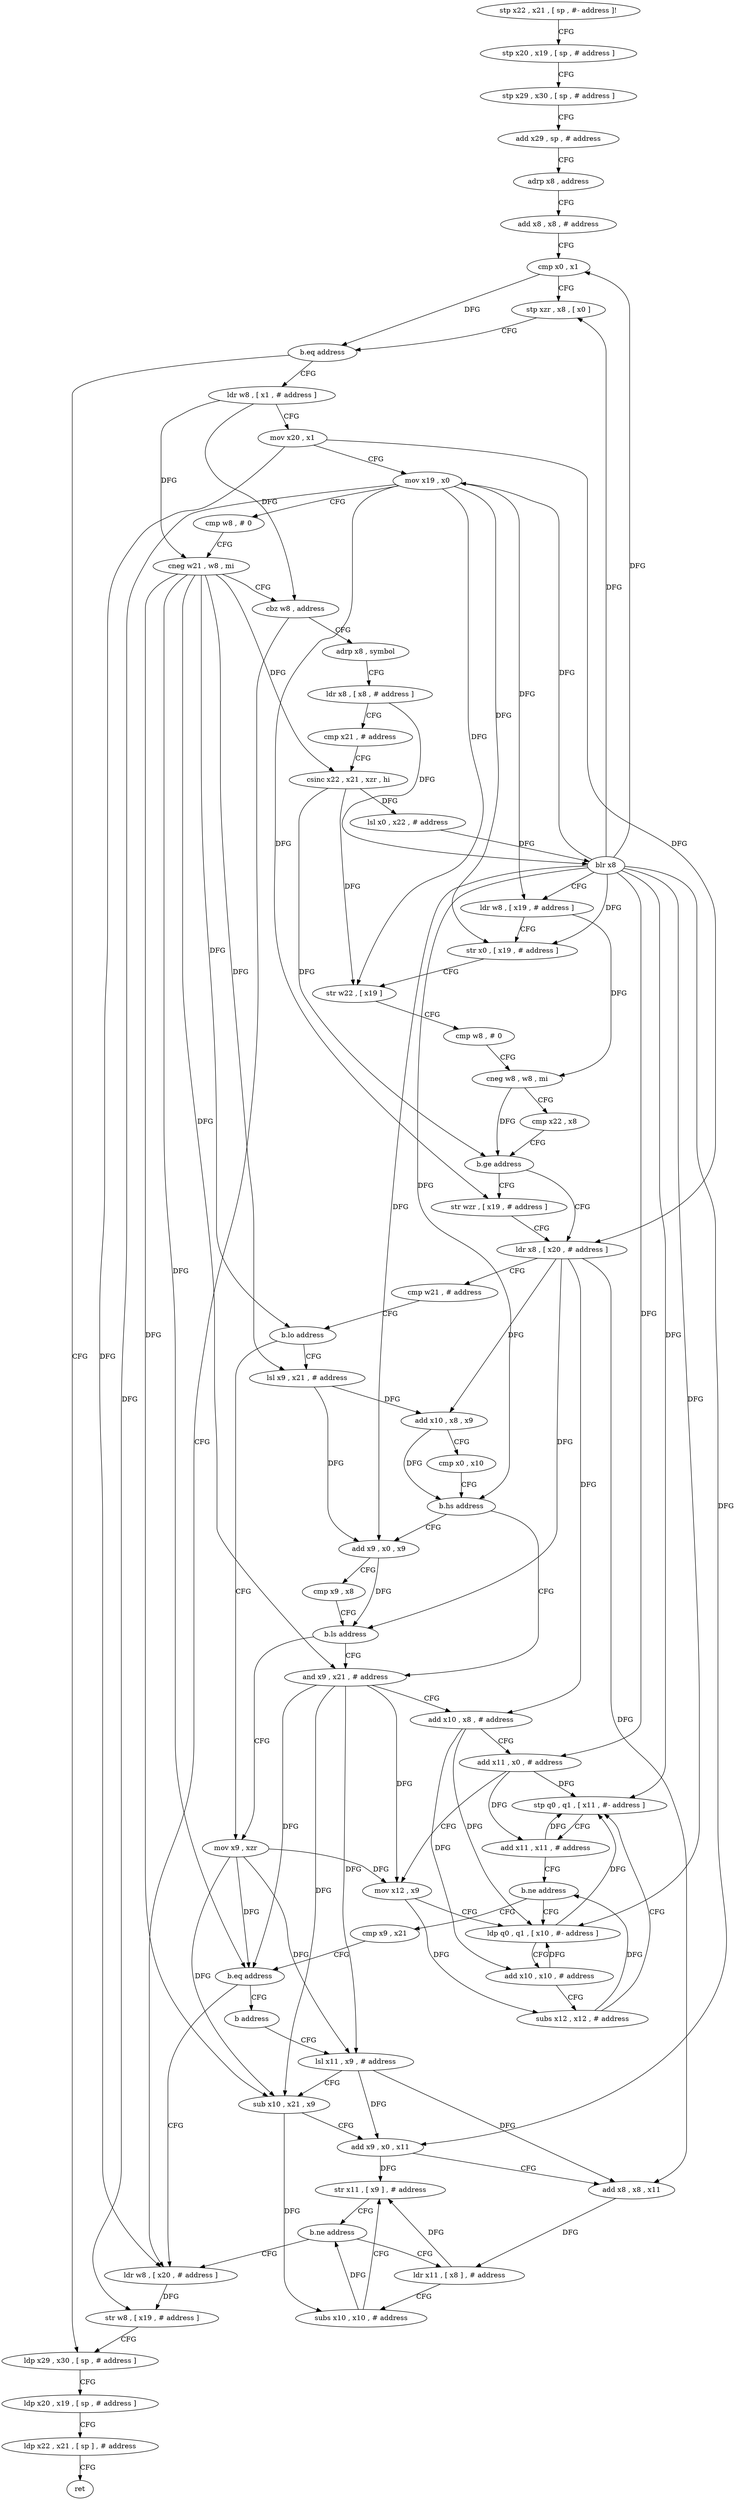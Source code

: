 digraph "func" {
"4227232" [label = "stp x22 , x21 , [ sp , #- address ]!" ]
"4227236" [label = "stp x20 , x19 , [ sp , # address ]" ]
"4227240" [label = "stp x29 , x30 , [ sp , # address ]" ]
"4227244" [label = "add x29 , sp , # address" ]
"4227248" [label = "adrp x8 , address" ]
"4227252" [label = "add x8 , x8 , # address" ]
"4227256" [label = "cmp x0 , x1" ]
"4227260" [label = "stp xzr , x8 , [ x0 ]" ]
"4227264" [label = "b.eq address" ]
"4227432" [label = "ldp x29 , x30 , [ sp , # address ]" ]
"4227268" [label = "ldr w8 , [ x1 , # address ]" ]
"4227436" [label = "ldp x20 , x19 , [ sp , # address ]" ]
"4227440" [label = "ldp x22 , x21 , [ sp ] , # address" ]
"4227444" [label = "ret" ]
"4227272" [label = "mov x20 , x1" ]
"4227276" [label = "mov x19 , x0" ]
"4227280" [label = "cmp w8 , # 0" ]
"4227284" [label = "cneg w21 , w8 , mi" ]
"4227288" [label = "cbz w8 , address" ]
"4227424" [label = "ldr w8 , [ x20 , # address ]" ]
"4227292" [label = "adrp x8 , symbol" ]
"4227428" [label = "str w8 , [ x19 , # address ]" ]
"4227296" [label = "ldr x8 , [ x8 , # address ]" ]
"4227300" [label = "cmp x21 , # address" ]
"4227304" [label = "csinc x22 , x21 , xzr , hi" ]
"4227308" [label = "lsl x0 , x22 , # address" ]
"4227312" [label = "blr x8" ]
"4227316" [label = "ldr w8 , [ x19 , # address ]" ]
"4227320" [label = "str x0 , [ x19 , # address ]" ]
"4227324" [label = "str w22 , [ x19 ]" ]
"4227328" [label = "cmp w8 , # 0" ]
"4227332" [label = "cneg w8 , w8 , mi" ]
"4227336" [label = "cmp x22 , x8" ]
"4227340" [label = "b.ge address" ]
"4227348" [label = "ldr x8 , [ x20 , # address ]" ]
"4227344" [label = "str wzr , [ x19 , # address ]" ]
"4227352" [label = "cmp w21 , # address" ]
"4227356" [label = "b.lo address" ]
"4227388" [label = "mov x9 , xzr" ]
"4227360" [label = "lsl x9 , x21 , # address" ]
"4227392" [label = "lsl x11 , x9 , # address" ]
"4227364" [label = "add x10 , x8 , x9" ]
"4227368" [label = "cmp x0 , x10" ]
"4227372" [label = "b.hs address" ]
"4227448" [label = "and x9 , x21 , # address" ]
"4227376" [label = "add x9 , x0 , x9" ]
"4227408" [label = "ldr x11 , [ x8 ] , # address" ]
"4227412" [label = "subs x10 , x10 , # address" ]
"4227416" [label = "str x11 , [ x9 ] , # address" ]
"4227420" [label = "b.ne address" ]
"4227452" [label = "add x10 , x8 , # address" ]
"4227456" [label = "add x11 , x0 , # address" ]
"4227460" [label = "mov x12 , x9" ]
"4227464" [label = "ldp q0 , q1 , [ x10 , #- address ]" ]
"4227380" [label = "cmp x9 , x8" ]
"4227384" [label = "b.ls address" ]
"4227468" [label = "add x10 , x10 , # address" ]
"4227472" [label = "subs x12 , x12 , # address" ]
"4227476" [label = "stp q0 , q1 , [ x11 , #- address ]" ]
"4227480" [label = "add x11 , x11 , # address" ]
"4227484" [label = "b.ne address" ]
"4227488" [label = "cmp x9 , x21" ]
"4227492" [label = "b.eq address" ]
"4227496" [label = "b address" ]
"4227396" [label = "sub x10 , x21 , x9" ]
"4227400" [label = "add x9 , x0 , x11" ]
"4227404" [label = "add x8 , x8 , x11" ]
"4227232" -> "4227236" [ label = "CFG" ]
"4227236" -> "4227240" [ label = "CFG" ]
"4227240" -> "4227244" [ label = "CFG" ]
"4227244" -> "4227248" [ label = "CFG" ]
"4227248" -> "4227252" [ label = "CFG" ]
"4227252" -> "4227256" [ label = "CFG" ]
"4227256" -> "4227260" [ label = "CFG" ]
"4227256" -> "4227264" [ label = "DFG" ]
"4227260" -> "4227264" [ label = "CFG" ]
"4227264" -> "4227432" [ label = "CFG" ]
"4227264" -> "4227268" [ label = "CFG" ]
"4227432" -> "4227436" [ label = "CFG" ]
"4227268" -> "4227272" [ label = "CFG" ]
"4227268" -> "4227284" [ label = "DFG" ]
"4227268" -> "4227288" [ label = "DFG" ]
"4227436" -> "4227440" [ label = "CFG" ]
"4227440" -> "4227444" [ label = "CFG" ]
"4227272" -> "4227276" [ label = "CFG" ]
"4227272" -> "4227424" [ label = "DFG" ]
"4227272" -> "4227348" [ label = "DFG" ]
"4227276" -> "4227280" [ label = "CFG" ]
"4227276" -> "4227428" [ label = "DFG" ]
"4227276" -> "4227316" [ label = "DFG" ]
"4227276" -> "4227320" [ label = "DFG" ]
"4227276" -> "4227324" [ label = "DFG" ]
"4227276" -> "4227344" [ label = "DFG" ]
"4227280" -> "4227284" [ label = "CFG" ]
"4227284" -> "4227288" [ label = "CFG" ]
"4227284" -> "4227304" [ label = "DFG" ]
"4227284" -> "4227356" [ label = "DFG" ]
"4227284" -> "4227360" [ label = "DFG" ]
"4227284" -> "4227396" [ label = "DFG" ]
"4227284" -> "4227448" [ label = "DFG" ]
"4227284" -> "4227492" [ label = "DFG" ]
"4227288" -> "4227424" [ label = "CFG" ]
"4227288" -> "4227292" [ label = "CFG" ]
"4227424" -> "4227428" [ label = "DFG" ]
"4227292" -> "4227296" [ label = "CFG" ]
"4227428" -> "4227432" [ label = "CFG" ]
"4227296" -> "4227300" [ label = "CFG" ]
"4227296" -> "4227312" [ label = "DFG" ]
"4227300" -> "4227304" [ label = "CFG" ]
"4227304" -> "4227308" [ label = "DFG" ]
"4227304" -> "4227324" [ label = "DFG" ]
"4227304" -> "4227340" [ label = "DFG" ]
"4227308" -> "4227312" [ label = "DFG" ]
"4227312" -> "4227316" [ label = "CFG" ]
"4227312" -> "4227260" [ label = "DFG" ]
"4227312" -> "4227276" [ label = "DFG" ]
"4227312" -> "4227256" [ label = "DFG" ]
"4227312" -> "4227320" [ label = "DFG" ]
"4227312" -> "4227372" [ label = "DFG" ]
"4227312" -> "4227400" [ label = "DFG" ]
"4227312" -> "4227456" [ label = "DFG" ]
"4227312" -> "4227376" [ label = "DFG" ]
"4227312" -> "4227464" [ label = "DFG" ]
"4227312" -> "4227476" [ label = "DFG" ]
"4227316" -> "4227320" [ label = "CFG" ]
"4227316" -> "4227332" [ label = "DFG" ]
"4227320" -> "4227324" [ label = "CFG" ]
"4227324" -> "4227328" [ label = "CFG" ]
"4227328" -> "4227332" [ label = "CFG" ]
"4227332" -> "4227336" [ label = "CFG" ]
"4227332" -> "4227340" [ label = "DFG" ]
"4227336" -> "4227340" [ label = "CFG" ]
"4227340" -> "4227348" [ label = "CFG" ]
"4227340" -> "4227344" [ label = "CFG" ]
"4227348" -> "4227352" [ label = "CFG" ]
"4227348" -> "4227364" [ label = "DFG" ]
"4227348" -> "4227404" [ label = "DFG" ]
"4227348" -> "4227452" [ label = "DFG" ]
"4227348" -> "4227384" [ label = "DFG" ]
"4227344" -> "4227348" [ label = "CFG" ]
"4227352" -> "4227356" [ label = "CFG" ]
"4227356" -> "4227388" [ label = "CFG" ]
"4227356" -> "4227360" [ label = "CFG" ]
"4227388" -> "4227392" [ label = "DFG" ]
"4227388" -> "4227396" [ label = "DFG" ]
"4227388" -> "4227460" [ label = "DFG" ]
"4227388" -> "4227492" [ label = "DFG" ]
"4227360" -> "4227364" [ label = "DFG" ]
"4227360" -> "4227376" [ label = "DFG" ]
"4227392" -> "4227396" [ label = "CFG" ]
"4227392" -> "4227400" [ label = "DFG" ]
"4227392" -> "4227404" [ label = "DFG" ]
"4227364" -> "4227368" [ label = "CFG" ]
"4227364" -> "4227372" [ label = "DFG" ]
"4227368" -> "4227372" [ label = "CFG" ]
"4227372" -> "4227448" [ label = "CFG" ]
"4227372" -> "4227376" [ label = "CFG" ]
"4227448" -> "4227452" [ label = "CFG" ]
"4227448" -> "4227392" [ label = "DFG" ]
"4227448" -> "4227396" [ label = "DFG" ]
"4227448" -> "4227460" [ label = "DFG" ]
"4227448" -> "4227492" [ label = "DFG" ]
"4227376" -> "4227380" [ label = "CFG" ]
"4227376" -> "4227384" [ label = "DFG" ]
"4227408" -> "4227412" [ label = "CFG" ]
"4227408" -> "4227416" [ label = "DFG" ]
"4227412" -> "4227416" [ label = "CFG" ]
"4227412" -> "4227420" [ label = "DFG" ]
"4227416" -> "4227420" [ label = "CFG" ]
"4227420" -> "4227408" [ label = "CFG" ]
"4227420" -> "4227424" [ label = "CFG" ]
"4227452" -> "4227456" [ label = "CFG" ]
"4227452" -> "4227464" [ label = "DFG" ]
"4227452" -> "4227468" [ label = "DFG" ]
"4227456" -> "4227460" [ label = "CFG" ]
"4227456" -> "4227476" [ label = "DFG" ]
"4227456" -> "4227480" [ label = "DFG" ]
"4227460" -> "4227464" [ label = "CFG" ]
"4227460" -> "4227472" [ label = "DFG" ]
"4227464" -> "4227468" [ label = "CFG" ]
"4227464" -> "4227476" [ label = "DFG" ]
"4227380" -> "4227384" [ label = "CFG" ]
"4227384" -> "4227448" [ label = "CFG" ]
"4227384" -> "4227388" [ label = "CFG" ]
"4227468" -> "4227472" [ label = "CFG" ]
"4227468" -> "4227464" [ label = "DFG" ]
"4227472" -> "4227476" [ label = "CFG" ]
"4227472" -> "4227484" [ label = "DFG" ]
"4227476" -> "4227480" [ label = "CFG" ]
"4227480" -> "4227484" [ label = "CFG" ]
"4227480" -> "4227476" [ label = "DFG" ]
"4227484" -> "4227464" [ label = "CFG" ]
"4227484" -> "4227488" [ label = "CFG" ]
"4227488" -> "4227492" [ label = "CFG" ]
"4227492" -> "4227424" [ label = "CFG" ]
"4227492" -> "4227496" [ label = "CFG" ]
"4227496" -> "4227392" [ label = "CFG" ]
"4227396" -> "4227400" [ label = "CFG" ]
"4227396" -> "4227412" [ label = "DFG" ]
"4227400" -> "4227404" [ label = "CFG" ]
"4227400" -> "4227416" [ label = "DFG" ]
"4227404" -> "4227408" [ label = "DFG" ]
}
